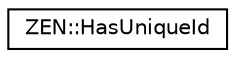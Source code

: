 digraph "Graphical Class Hierarchy"
{
 // LATEX_PDF_SIZE
  edge [fontname="Helvetica",fontsize="10",labelfontname="Helvetica",labelfontsize="10"];
  node [fontname="Helvetica",fontsize="10",shape=record];
  rankdir="LR";
  Node0 [label="ZEN::HasUniqueId",height=0.2,width=0.4,color="black", fillcolor="white", style="filled",URL="$classZEN_1_1HasUniqueId.html",tooltip=" "];
}
